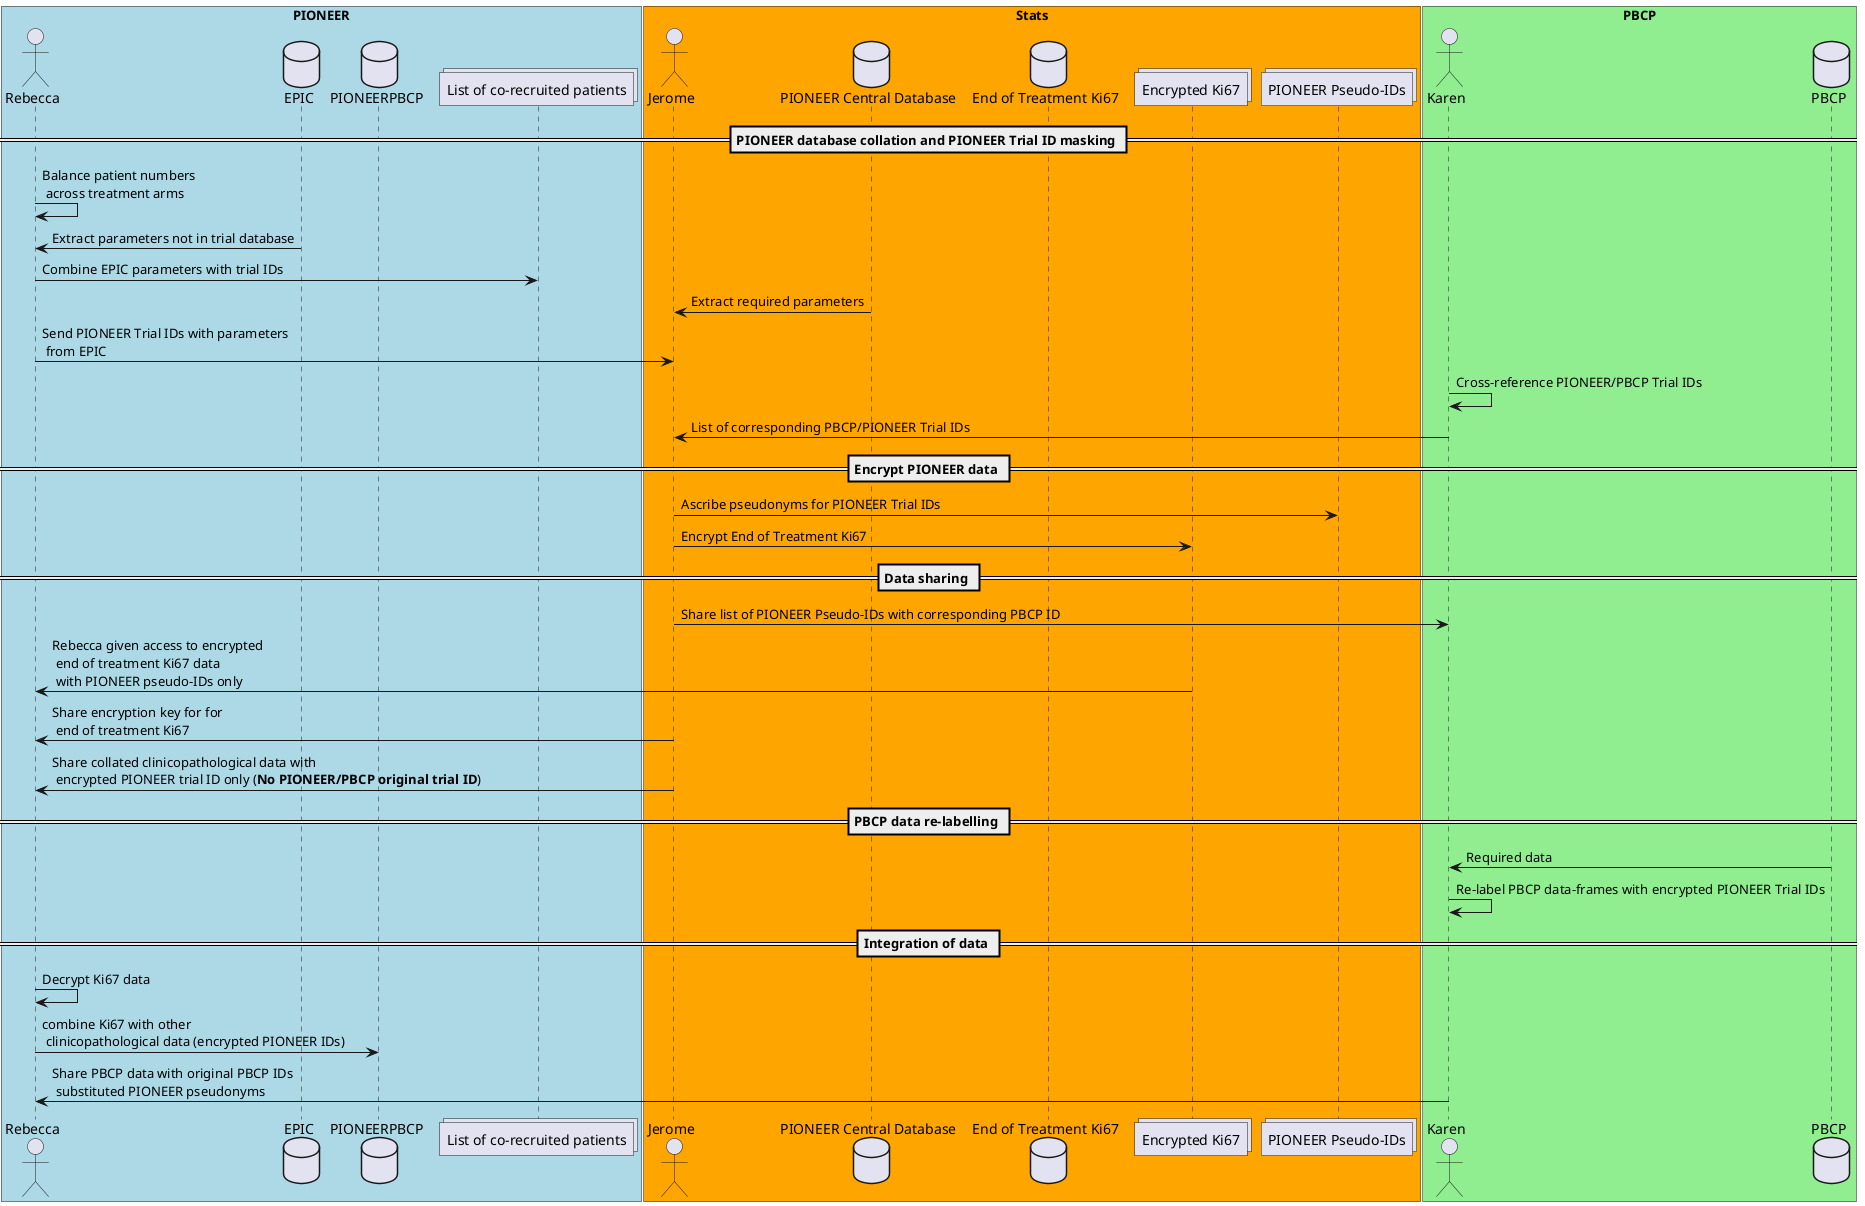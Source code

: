 @startuml
box "PIONEER" #LightBlue
actor Rebecca
database EPIC
database PIONEERPBCP
collections "List of co-recruited patients"
end box

box "Stats" #Orange
actor Jerome
database "PIONEER Central Database" as pcdb
database "End of Treatment Ki67"
collections "Encrypted Ki67"
collections "PIONEER Pseudo-IDs"
end box

box "PBCP" #LightGreen
actor Karen
database PBCP
end box

== PIONEER database collation and PIONEER Trial ID masking ==

Rebecca -> Rebecca: Balance patient numbers \n across treatment arms
EPIC -> Rebecca: Extract parameters not in trial database
Rebecca -> "List of co-recruited patients": Combine EPIC parameters with trial IDs
pcdb -> Jerome: Extract required parameters
Rebecca -> Jerome: Send PIONEER Trial IDs with parameters \n from EPIC
Karen -> Karen: Cross-reference PIONEER/PBCP Trial IDs
Karen -> Jerome: List of corresponding PBCP/PIONEER Trial IDs

'Jerome -> Jerome: Collate PBCP/PIONEER trial IDs and all clinicopathological data'

== Encrypt PIONEER data ==
Jerome -> "PIONEER Pseudo-IDs" : Ascribe pseudonyms for PIONEER Trial IDs
Jerome -> "Encrypted Ki67": Encrypt End of Treatment Ki67

== Data sharing ==
Jerome -> Karen: Share list of PIONEER Pseudo-IDs with corresponding PBCP ID
"Encrypted Ki67" -> Rebecca: Rebecca given access to encrypted \n end of treatment Ki67 data \n with PIONEER pseudo-IDs only
Jerome -> Rebecca: Share encryption key for for \n end of treatment Ki67
Jerome -> Rebecca: Share collated clinicopathological data with \n encrypted PIONEER trial ID only (**No PIONEER/PBCP original trial ID**)

== PBCP data re-labelling ==
PBCP -> Karen: Required data
Karen -> Karen: Re-label PBCP data-frames with encrypted PIONEER Trial IDs

== Integration of data ==
Rebecca -> Rebecca: Decrypt Ki67 data
Rebecca -> PIONEERPBCP: combine Ki67 with other \n clinicopathological data (encrypted PIONEER IDs)
Karen -> Rebecca: Share PBCP data with original PBCP IDs \n substituted PIONEER pseudonyms
@enduml
